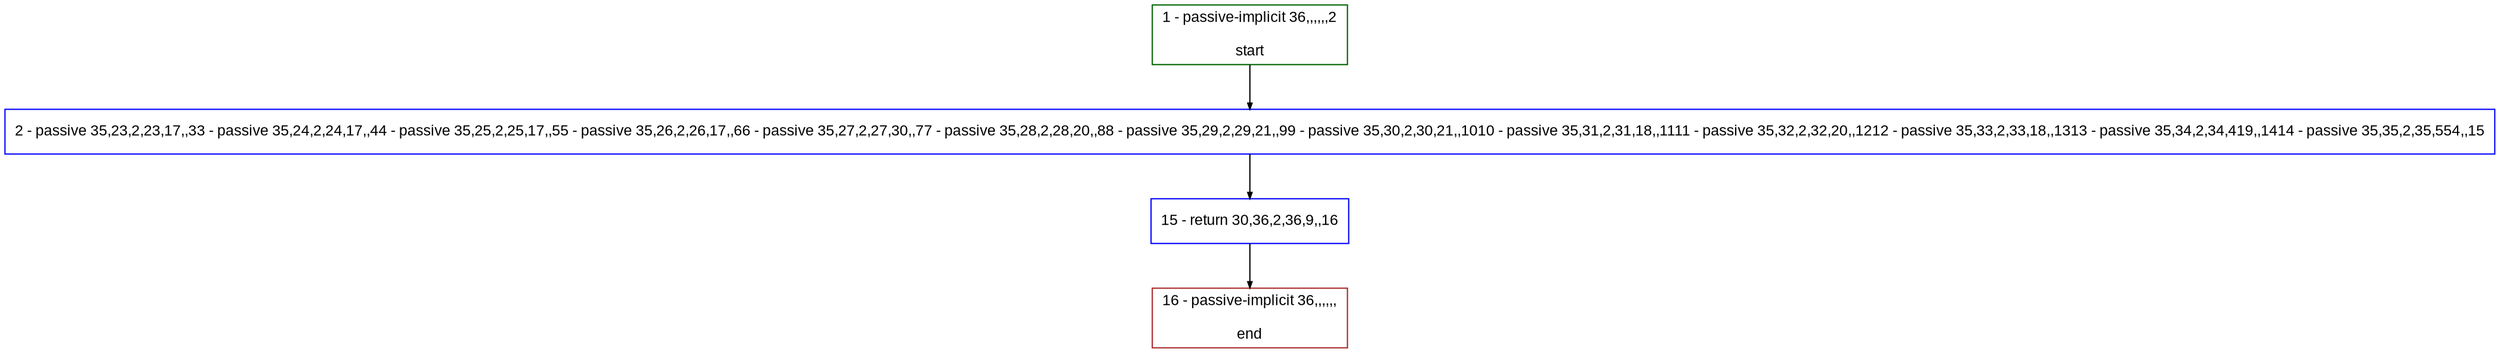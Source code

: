 digraph "" {
  graph [pack="true", label="", fontsize="12", packmode="clust", fontname="Arial", fillcolor="#FFFFCC", bgcolor="white", style="rounded,filled", compound="true"];
  node [node_initialized="no", label="", color="grey", fontsize="12", fillcolor="white", fontname="Arial", style="filled", shape="rectangle", compound="true", fixedsize="false"];
  edge [fontcolor="black", arrowhead="normal", arrowtail="none", arrowsize="0.5", ltail="", label="", color="black", fontsize="12", lhead="", fontname="Arial", dir="forward", compound="true"];
  __N1 [label="2 - passive 35,23,2,23,17,,33 - passive 35,24,2,24,17,,44 - passive 35,25,2,25,17,,55 - passive 35,26,2,26,17,,66 - passive 35,27,2,27,30,,77 - passive 35,28,2,28,20,,88 - passive 35,29,2,29,21,,99 - passive 35,30,2,30,21,,1010 - passive 35,31,2,31,18,,1111 - passive 35,32,2,32,20,,1212 - passive 35,33,2,33,18,,1313 - passive 35,34,2,34,419,,1414 - passive 35,35,2,35,554,,15", color="#0000ff", fillcolor="#ffffff", style="filled", shape="box"];
  __N2 [label="1 - passive-implicit 36,,,,,,2\n\nstart", color="#006400", fillcolor="#ffffff", style="filled", shape="box"];
  __N3 [label="15 - return 30,36,2,36,9,,16", color="#0000ff", fillcolor="#ffffff", style="filled", shape="box"];
  __N4 [label="16 - passive-implicit 36,,,,,,\n\nend", color="#a52a2a", fillcolor="#ffffff", style="filled", shape="box"];
  __N2 -> __N1 [arrowhead="normal", arrowtail="none", color="#000000", label="", dir="forward"];
  __N1 -> __N3 [arrowhead="normal", arrowtail="none", color="#000000", label="", dir="forward"];
  __N3 -> __N4 [arrowhead="normal", arrowtail="none", color="#000000", label="", dir="forward"];
}
